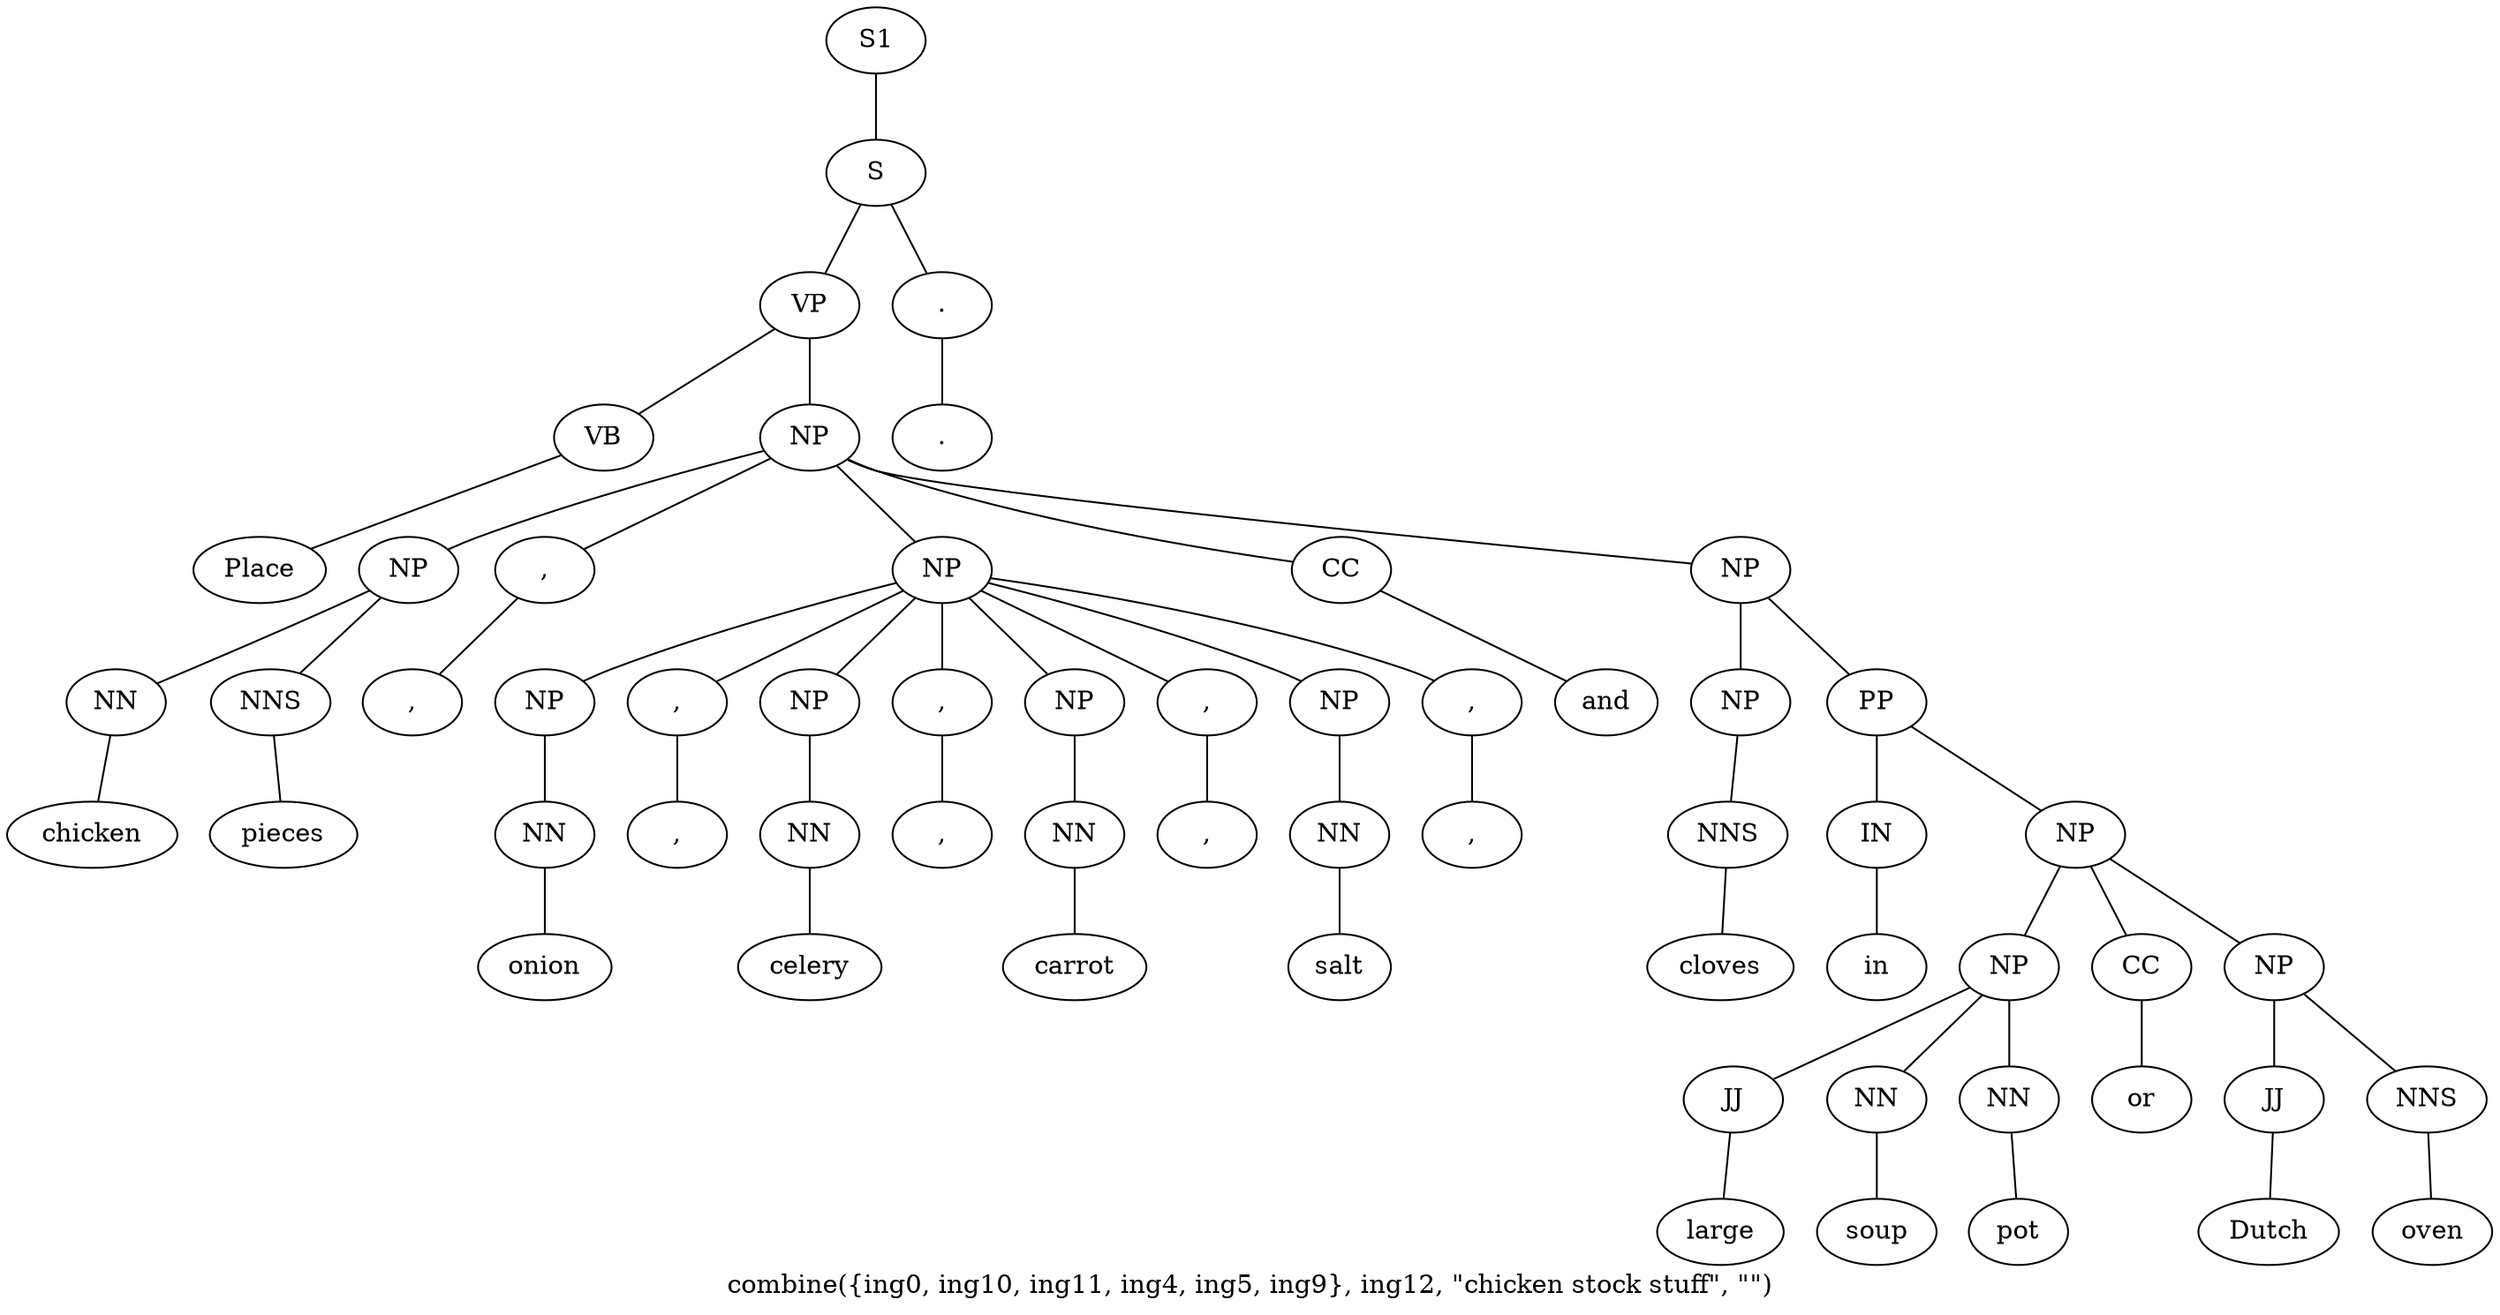 graph SyntaxGraph {
	label = "combine({ing0, ing10, ing11, ing4, ing5, ing9}, ing12, \"chicken stock stuff\", \"\")";
	Node0 [label="S1"];
	Node1 [label="S"];
	Node2 [label="VP"];
	Node3 [label="VB"];
	Node4 [label="Place"];
	Node5 [label="NP"];
	Node6 [label="NP"];
	Node7 [label="NN"];
	Node8 [label="chicken"];
	Node9 [label="NNS"];
	Node10 [label="pieces"];
	Node11 [label=","];
	Node12 [label=","];
	Node13 [label="NP"];
	Node14 [label="NP"];
	Node15 [label="NN"];
	Node16 [label="onion"];
	Node17 [label=","];
	Node18 [label=","];
	Node19 [label="NP"];
	Node20 [label="NN"];
	Node21 [label="celery"];
	Node22 [label=","];
	Node23 [label=","];
	Node24 [label="NP"];
	Node25 [label="NN"];
	Node26 [label="carrot"];
	Node27 [label=","];
	Node28 [label=","];
	Node29 [label="NP"];
	Node30 [label="NN"];
	Node31 [label="salt"];
	Node32 [label=","];
	Node33 [label=","];
	Node34 [label="CC"];
	Node35 [label="and"];
	Node36 [label="NP"];
	Node37 [label="NP"];
	Node38 [label="NNS"];
	Node39 [label="cloves"];
	Node40 [label="PP"];
	Node41 [label="IN"];
	Node42 [label="in"];
	Node43 [label="NP"];
	Node44 [label="NP"];
	Node45 [label="JJ"];
	Node46 [label="large"];
	Node47 [label="NN"];
	Node48 [label="soup"];
	Node49 [label="NN"];
	Node50 [label="pot"];
	Node51 [label="CC"];
	Node52 [label="or"];
	Node53 [label="NP"];
	Node54 [label="JJ"];
	Node55 [label="Dutch"];
	Node56 [label="NNS"];
	Node57 [label="oven"];
	Node58 [label="."];
	Node59 [label="."];

	Node0 -- Node1;
	Node1 -- Node2;
	Node1 -- Node58;
	Node2 -- Node3;
	Node2 -- Node5;
	Node3 -- Node4;
	Node5 -- Node6;
	Node5 -- Node11;
	Node5 -- Node13;
	Node5 -- Node34;
	Node5 -- Node36;
	Node6 -- Node7;
	Node6 -- Node9;
	Node7 -- Node8;
	Node9 -- Node10;
	Node11 -- Node12;
	Node13 -- Node14;
	Node13 -- Node17;
	Node13 -- Node19;
	Node13 -- Node22;
	Node13 -- Node24;
	Node13 -- Node27;
	Node13 -- Node29;
	Node13 -- Node32;
	Node14 -- Node15;
	Node15 -- Node16;
	Node17 -- Node18;
	Node19 -- Node20;
	Node20 -- Node21;
	Node22 -- Node23;
	Node24 -- Node25;
	Node25 -- Node26;
	Node27 -- Node28;
	Node29 -- Node30;
	Node30 -- Node31;
	Node32 -- Node33;
	Node34 -- Node35;
	Node36 -- Node37;
	Node36 -- Node40;
	Node37 -- Node38;
	Node38 -- Node39;
	Node40 -- Node41;
	Node40 -- Node43;
	Node41 -- Node42;
	Node43 -- Node44;
	Node43 -- Node51;
	Node43 -- Node53;
	Node44 -- Node45;
	Node44 -- Node47;
	Node44 -- Node49;
	Node45 -- Node46;
	Node47 -- Node48;
	Node49 -- Node50;
	Node51 -- Node52;
	Node53 -- Node54;
	Node53 -- Node56;
	Node54 -- Node55;
	Node56 -- Node57;
	Node58 -- Node59;
}